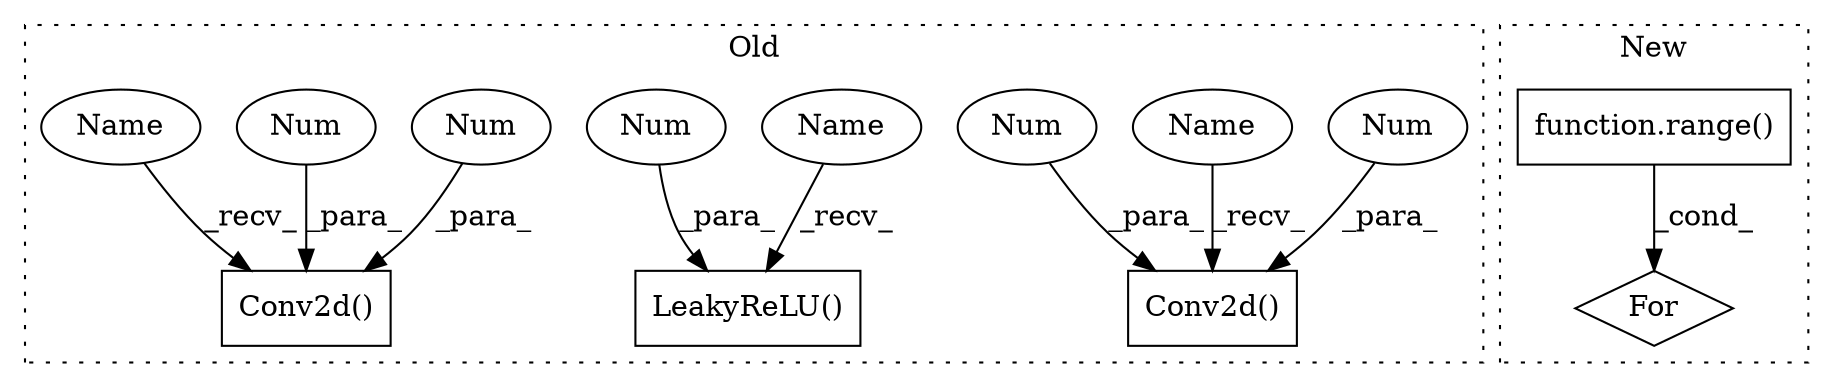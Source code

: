digraph G {
subgraph cluster0 {
1 [label="LeakyReLU()" a="75" s="4559,4575" l="13,1" shape="box"];
3 [label="Num" a="76" s="4572" l="3" shape="ellipse"];
5 [label="Conv2d()" a="75" s="4300,4320" l="10,22" shape="box"];
6 [label="Num" a="76" s="4314" l="3" shape="ellipse"];
7 [label="Num" a="76" s="4319" l="1" shape="ellipse"];
8 [label="Conv2d()" a="75" s="4162,4180" l="10,22" shape="box"];
9 [label="Num" a="76" s="4172" l="1" shape="ellipse"];
10 [label="Num" a="76" s="4175" l="2" shape="ellipse"];
11 [label="Name" a="87" s="4162" l="2" shape="ellipse"];
12 [label="Name" a="87" s="4300" l="2" shape="ellipse"];
13 [label="Name" a="87" s="4559" l="2" shape="ellipse"];
label = "Old";
style="dotted";
}
subgraph cluster1 {
2 [label="For" a="107" s="10155,10191" l="4,14" shape="diamond"];
4 [label="function.range()" a="75" s="10164,10190" l="6,1" shape="box"];
label = "New";
style="dotted";
}
3 -> 1 [label="_para_"];
4 -> 2 [label="_cond_"];
6 -> 5 [label="_para_"];
7 -> 5 [label="_para_"];
9 -> 8 [label="_para_"];
10 -> 8 [label="_para_"];
11 -> 8 [label="_recv_"];
12 -> 5 [label="_recv_"];
13 -> 1 [label="_recv_"];
}